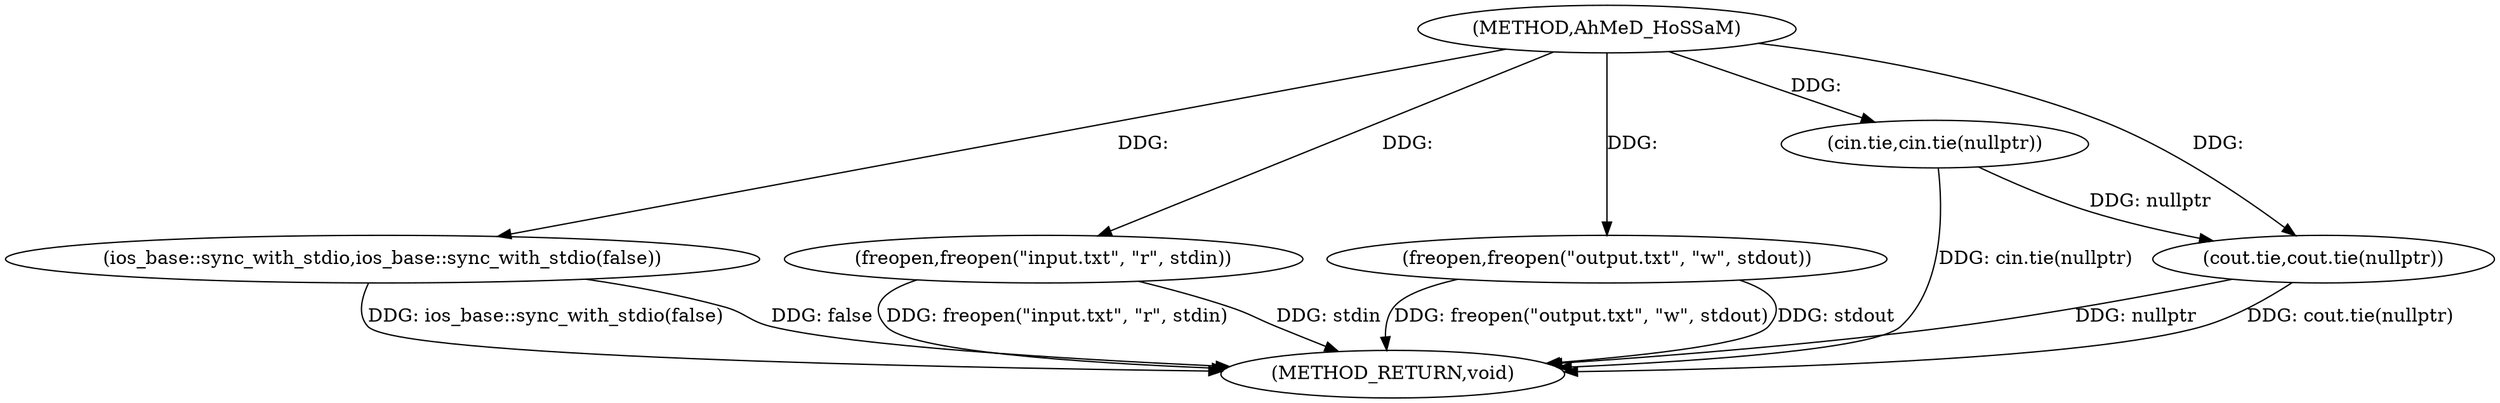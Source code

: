 digraph "AhMeD_HoSSaM" {  
"1000101" [label = "(METHOD,AhMeD_HoSSaM)" ]
"1000120" [label = "(METHOD_RETURN,void)" ]
"1000104" [label = "(ios_base::sync_with_stdio,ios_base::sync_with_stdio(false))" ]
"1000112" [label = "(freopen,freopen(\"input.txt\", \"r\", stdin))" ]
"1000116" [label = "(freopen,freopen(\"output.txt\", \"w\", stdout))" ]
"1000107" [label = "(cin.tie,cin.tie(nullptr))" ]
"1000109" [label = "(cout.tie,cout.tie(nullptr))" ]
  "1000104" -> "1000120"  [ label = "DDG: ios_base::sync_with_stdio(false)"] 
  "1000107" -> "1000120"  [ label = "DDG: cin.tie(nullptr)"] 
  "1000109" -> "1000120"  [ label = "DDG: nullptr"] 
  "1000109" -> "1000120"  [ label = "DDG: cout.tie(nullptr)"] 
  "1000112" -> "1000120"  [ label = "DDG: freopen(\"input.txt\", \"r\", stdin)"] 
  "1000116" -> "1000120"  [ label = "DDG: freopen(\"output.txt\", \"w\", stdout)"] 
  "1000116" -> "1000120"  [ label = "DDG: stdout"] 
  "1000112" -> "1000120"  [ label = "DDG: stdin"] 
  "1000104" -> "1000120"  [ label = "DDG: false"] 
  "1000101" -> "1000104"  [ label = "DDG: "] 
  "1000101" -> "1000112"  [ label = "DDG: "] 
  "1000101" -> "1000116"  [ label = "DDG: "] 
  "1000101" -> "1000107"  [ label = "DDG: "] 
  "1000107" -> "1000109"  [ label = "DDG: nullptr"] 
  "1000101" -> "1000109"  [ label = "DDG: "] 
}
